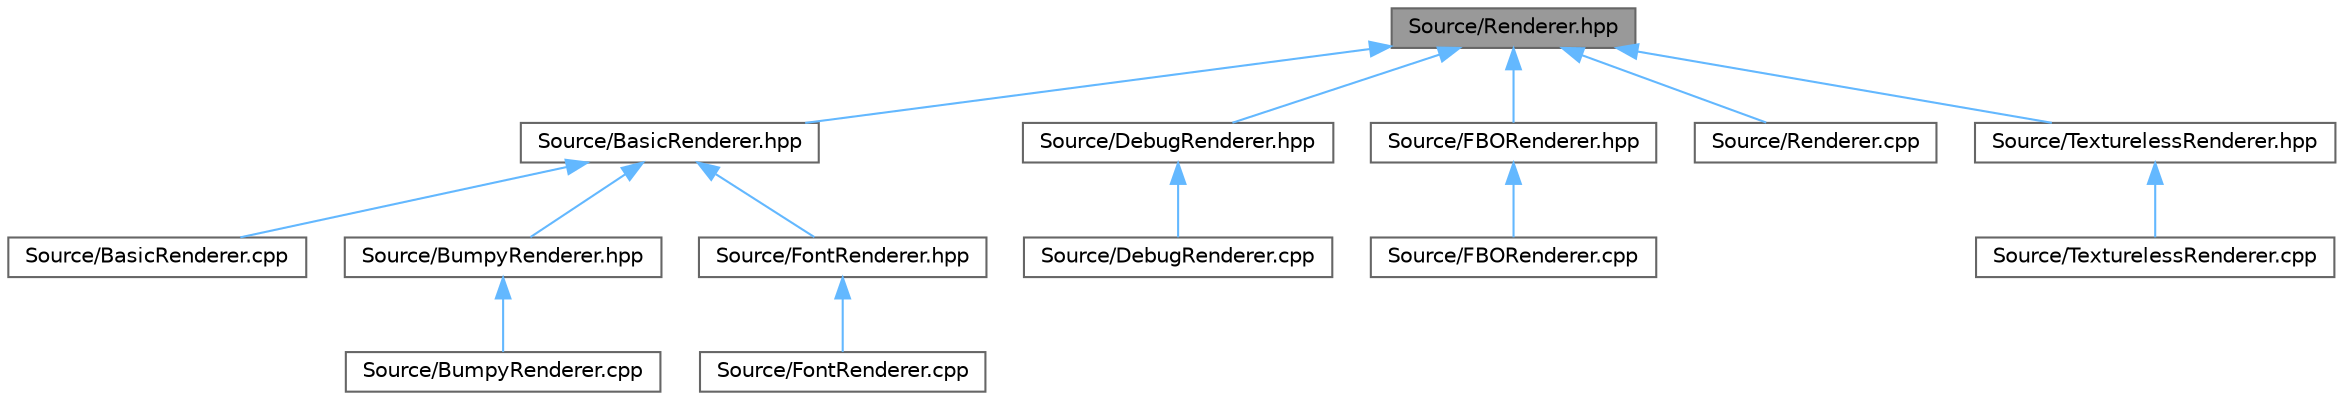 digraph "Source/Renderer.hpp"
{
 // INTERACTIVE_SVG=YES
 // LATEX_PDF_SIZE
  bgcolor="transparent";
  edge [fontname=Helvetica,fontsize=10,labelfontname=Helvetica,labelfontsize=10];
  node [fontname=Helvetica,fontsize=10,shape=box,height=0.2,width=0.4];
  Node1 [label="Source/Renderer.hpp",height=0.2,width=0.4,color="gray40", fillcolor="grey60", style="filled", fontcolor="black",tooltip=" "];
  Node1 -> Node2 [dir="back",color="steelblue1",style="solid"];
  Node2 [label="Source/BasicRenderer.hpp",height=0.2,width=0.4,color="grey40", fillcolor="white", style="filled",URL="$_basic_renderer_8hpp.html",tooltip=" "];
  Node2 -> Node3 [dir="back",color="steelblue1",style="solid"];
  Node3 [label="Source/BasicRenderer.cpp",height=0.2,width=0.4,color="grey40", fillcolor="white", style="filled",URL="$_basic_renderer_8cpp.html",tooltip=" "];
  Node2 -> Node4 [dir="back",color="steelblue1",style="solid"];
  Node4 [label="Source/BumpyRenderer.hpp",height=0.2,width=0.4,color="grey40", fillcolor="white", style="filled",URL="$_bumpy_renderer_8hpp.html",tooltip=" "];
  Node4 -> Node5 [dir="back",color="steelblue1",style="solid"];
  Node5 [label="Source/BumpyRenderer.cpp",height=0.2,width=0.4,color="grey40", fillcolor="white", style="filled",URL="$_bumpy_renderer_8cpp.html",tooltip=" "];
  Node2 -> Node6 [dir="back",color="steelblue1",style="solid"];
  Node6 [label="Source/FontRenderer.hpp",height=0.2,width=0.4,color="grey40", fillcolor="white", style="filled",URL="$_font_renderer_8hpp.html",tooltip=" "];
  Node6 -> Node7 [dir="back",color="steelblue1",style="solid"];
  Node7 [label="Source/FontRenderer.cpp",height=0.2,width=0.4,color="grey40", fillcolor="white", style="filled",URL="$_font_renderer_8cpp.html",tooltip=" "];
  Node1 -> Node8 [dir="back",color="steelblue1",style="solid"];
  Node8 [label="Source/DebugRenderer.hpp",height=0.2,width=0.4,color="grey40", fillcolor="white", style="filled",URL="$_debug_renderer_8hpp.html",tooltip=" "];
  Node8 -> Node9 [dir="back",color="steelblue1",style="solid"];
  Node9 [label="Source/DebugRenderer.cpp",height=0.2,width=0.4,color="grey40", fillcolor="white", style="filled",URL="$_debug_renderer_8cpp.html",tooltip=" "];
  Node1 -> Node10 [dir="back",color="steelblue1",style="solid"];
  Node10 [label="Source/FBORenderer.hpp",height=0.2,width=0.4,color="grey40", fillcolor="white", style="filled",URL="$_f_b_o_renderer_8hpp.html",tooltip=" "];
  Node10 -> Node11 [dir="back",color="steelblue1",style="solid"];
  Node11 [label="Source/FBORenderer.cpp",height=0.2,width=0.4,color="grey40", fillcolor="white", style="filled",URL="$_f_b_o_renderer_8cpp.html",tooltip=" "];
  Node1 -> Node12 [dir="back",color="steelblue1",style="solid"];
  Node12 [label="Source/Renderer.cpp",height=0.2,width=0.4,color="grey40", fillcolor="white", style="filled",URL="$_renderer_8cpp.html",tooltip=" "];
  Node1 -> Node13 [dir="back",color="steelblue1",style="solid"];
  Node13 [label="Source/TexturelessRenderer.hpp",height=0.2,width=0.4,color="grey40", fillcolor="white", style="filled",URL="$_textureless_renderer_8hpp.html",tooltip=" "];
  Node13 -> Node14 [dir="back",color="steelblue1",style="solid"];
  Node14 [label="Source/TexturelessRenderer.cpp",height=0.2,width=0.4,color="grey40", fillcolor="white", style="filled",URL="$_textureless_renderer_8cpp.html",tooltip=" "];
}
